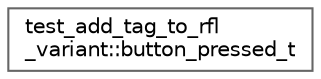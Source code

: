 digraph "类继承关系图"
{
 // LATEX_PDF_SIZE
  bgcolor="transparent";
  edge [fontname=Helvetica,fontsize=10,labelfontname=Helvetica,labelfontsize=10];
  node [fontname=Helvetica,fontsize=10,shape=box,height=0.2,width=0.4];
  rankdir="LR";
  Node0 [id="Node000000",label="test_add_tag_to_rfl\l_variant::button_pressed_t",height=0.2,width=0.4,color="grey40", fillcolor="white", style="filled",URL="$structtest__add__tag__to__rfl__variant_1_1button__pressed__t.html",tooltip=" "];
}
